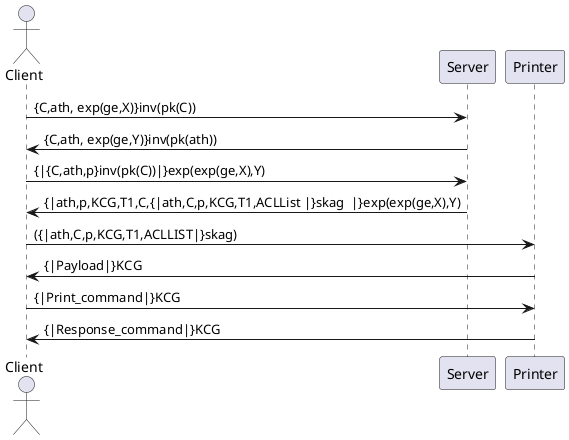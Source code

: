 @startuml Kerberos 
actor Client as C
participant Server as S
participant Printer as P

C->S: {C,ath, exp(ge,X)}inv(pk(C)) 
S->C: {C,ath, exp(ge,Y)}inv(pk(ath))

C->S: {|{C,ath,p}inv(pk(C))|}exp(exp(ge,X),Y)
S->C: {|ath,p,KCG,T1,C,{|ath,C,p,KCG,T1,ACLList |}skag  |}exp(exp(ge,X),Y)

C -> P: ({|ath,C,p,KCG,T1,ACLLIST|}skag)

P -> C:  {|Payload|}KCG

C -> P: {|Print_command|}KCG

P -> C: {|Response_command|}KCG

@enduml
@startuml Ticket
card "              Ticket \n (Client ID, Timestamp)"
@enduml
